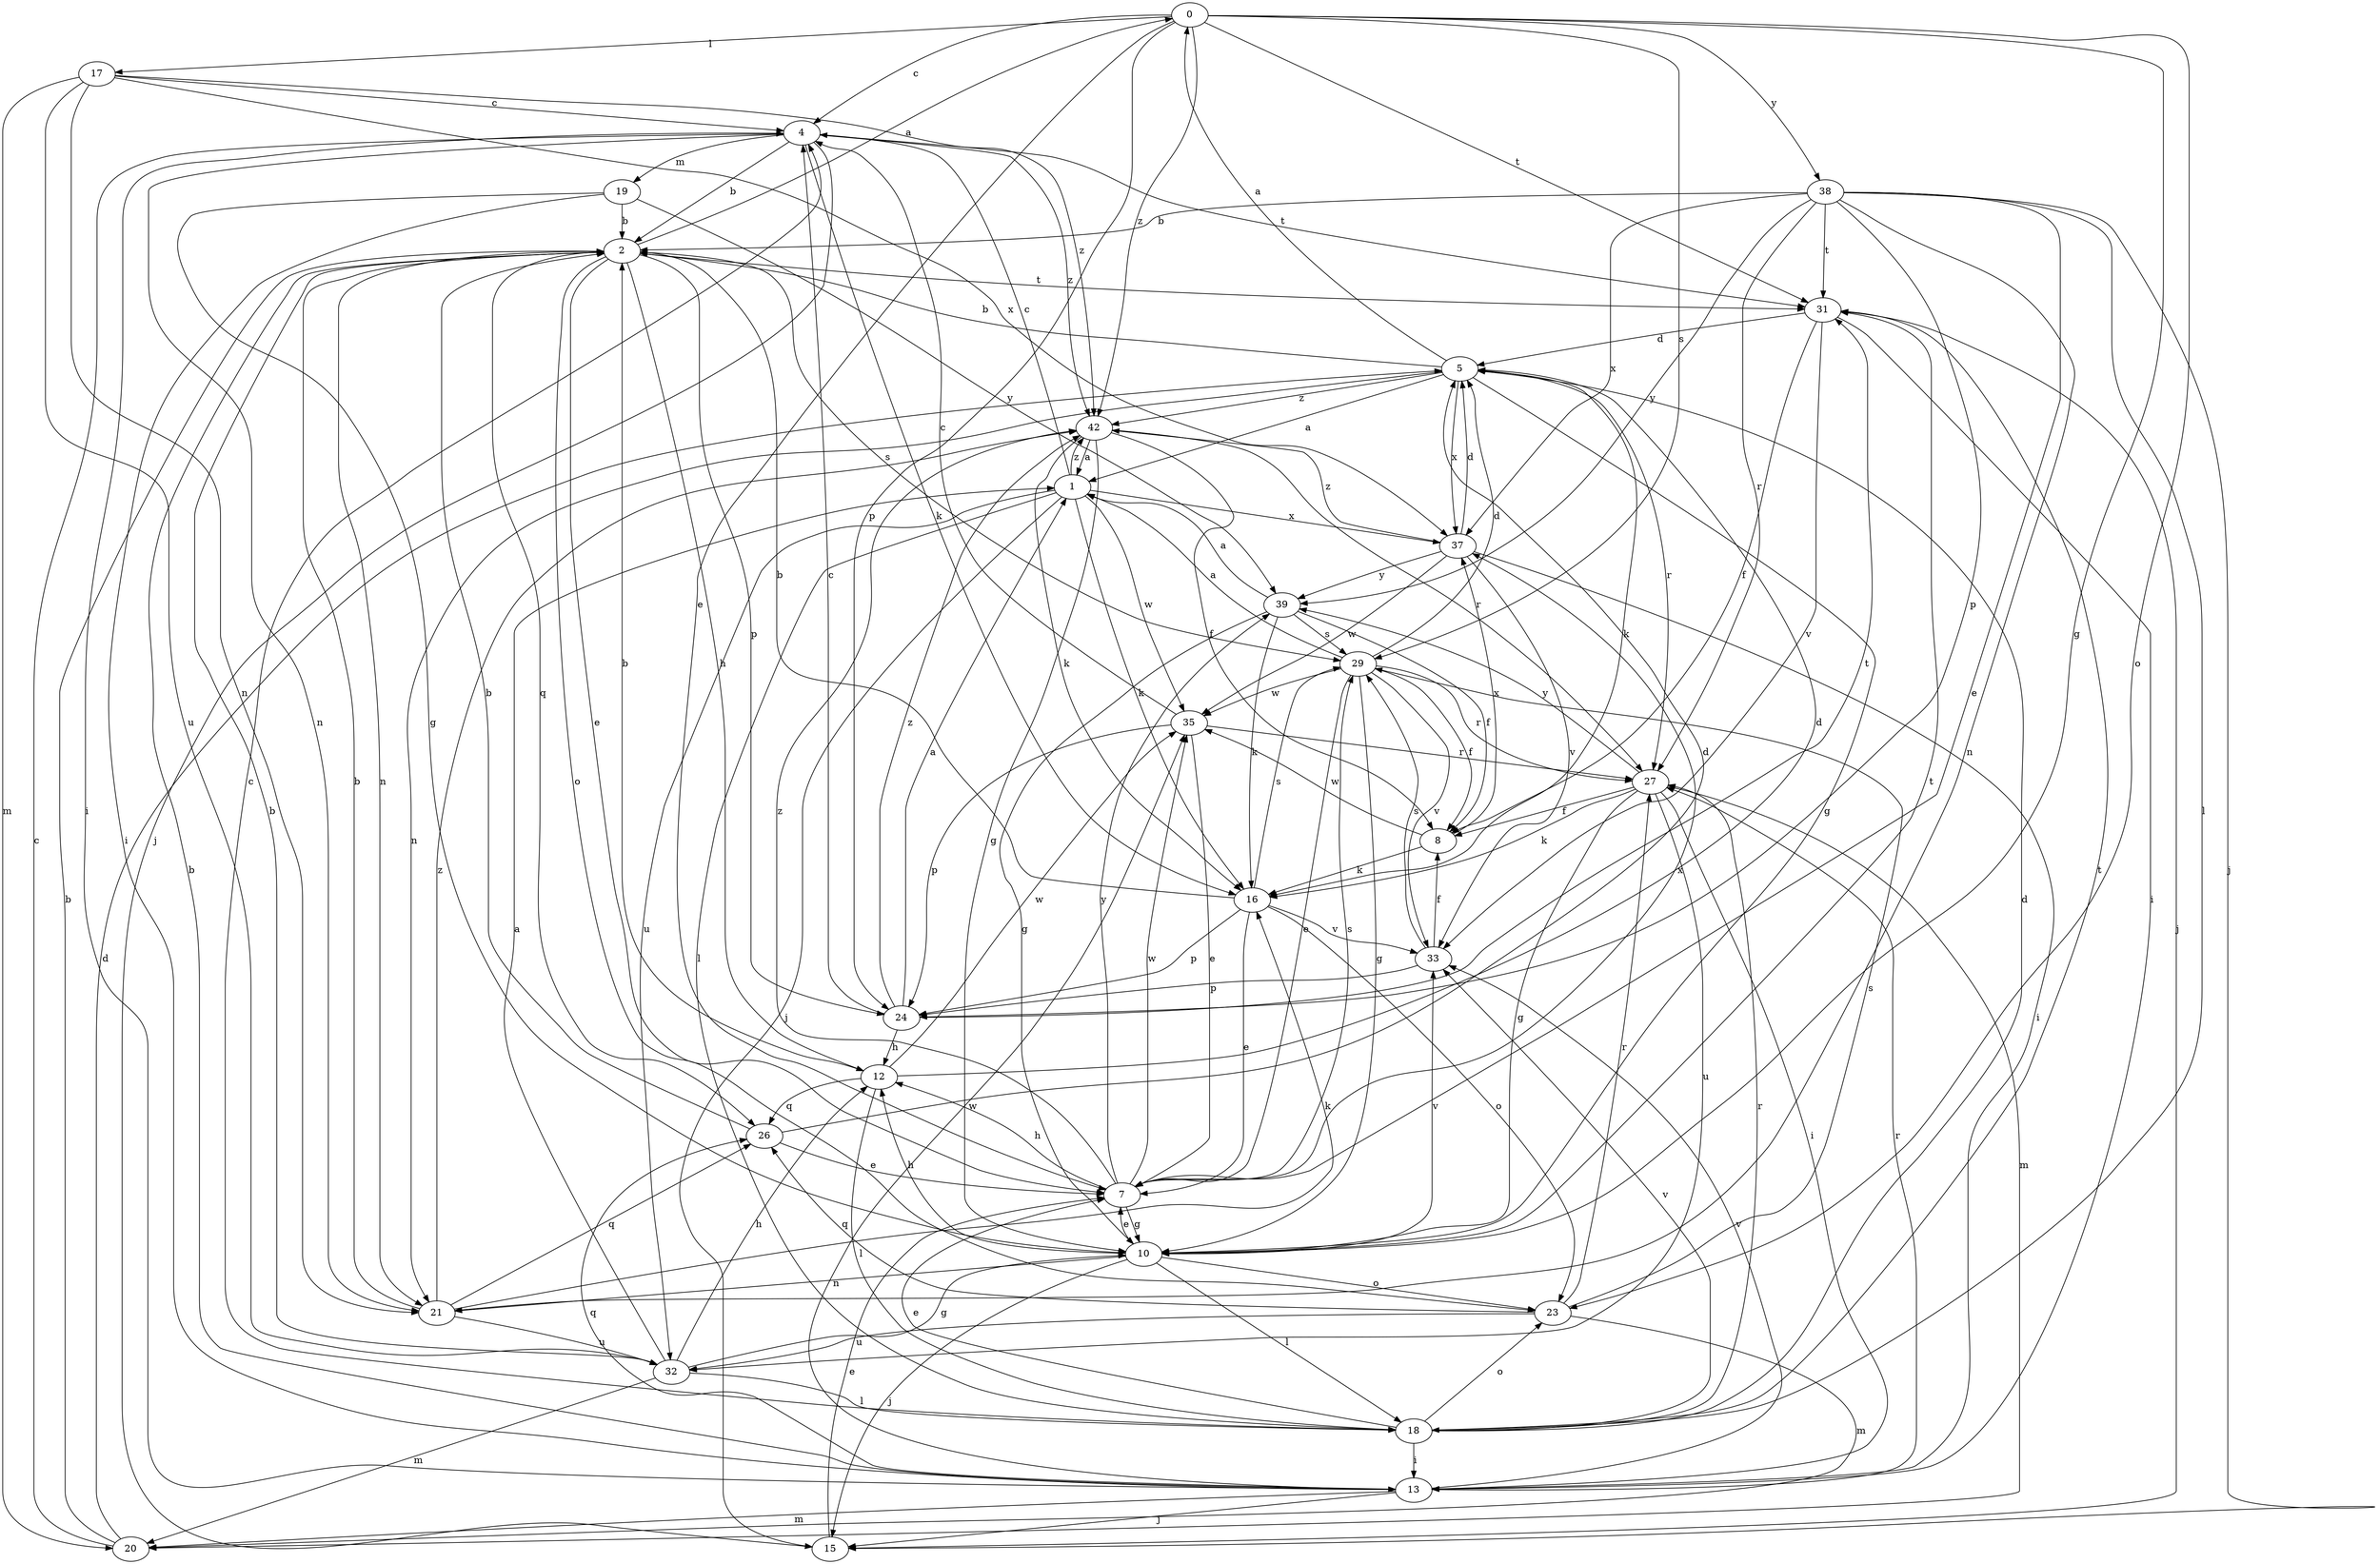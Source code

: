 strict digraph  {
0;
1;
2;
4;
5;
7;
8;
10;
12;
13;
15;
16;
17;
18;
19;
20;
21;
23;
24;
26;
27;
29;
31;
32;
33;
35;
37;
38;
39;
42;
0 -> 4  [label=c];
0 -> 7  [label=e];
0 -> 10  [label=g];
0 -> 17  [label=l];
0 -> 23  [label=o];
0 -> 24  [label=p];
0 -> 29  [label=s];
0 -> 31  [label=t];
0 -> 38  [label=y];
0 -> 42  [label=z];
1 -> 4  [label=c];
1 -> 15  [label=j];
1 -> 16  [label=k];
1 -> 18  [label=l];
1 -> 32  [label=u];
1 -> 35  [label=w];
1 -> 37  [label=x];
1 -> 42  [label=z];
2 -> 0  [label=a];
2 -> 7  [label=e];
2 -> 12  [label=h];
2 -> 21  [label=n];
2 -> 23  [label=o];
2 -> 24  [label=p];
2 -> 26  [label=q];
2 -> 29  [label=s];
2 -> 31  [label=t];
4 -> 2  [label=b];
4 -> 13  [label=i];
4 -> 15  [label=j];
4 -> 16  [label=k];
4 -> 19  [label=m];
4 -> 21  [label=n];
4 -> 31  [label=t];
4 -> 42  [label=z];
5 -> 0  [label=a];
5 -> 1  [label=a];
5 -> 2  [label=b];
5 -> 10  [label=g];
5 -> 16  [label=k];
5 -> 21  [label=n];
5 -> 27  [label=r];
5 -> 37  [label=x];
5 -> 42  [label=z];
7 -> 10  [label=g];
7 -> 12  [label=h];
7 -> 29  [label=s];
7 -> 35  [label=w];
7 -> 37  [label=x];
7 -> 39  [label=y];
7 -> 42  [label=z];
8 -> 16  [label=k];
8 -> 35  [label=w];
8 -> 37  [label=x];
10 -> 7  [label=e];
10 -> 12  [label=h];
10 -> 15  [label=j];
10 -> 18  [label=l];
10 -> 21  [label=n];
10 -> 23  [label=o];
10 -> 31  [label=t];
10 -> 33  [label=v];
12 -> 2  [label=b];
12 -> 5  [label=d];
12 -> 18  [label=l];
12 -> 26  [label=q];
12 -> 35  [label=w];
13 -> 2  [label=b];
13 -> 15  [label=j];
13 -> 20  [label=m];
13 -> 26  [label=q];
13 -> 27  [label=r];
13 -> 33  [label=v];
13 -> 35  [label=w];
15 -> 7  [label=e];
16 -> 2  [label=b];
16 -> 7  [label=e];
16 -> 23  [label=o];
16 -> 24  [label=p];
16 -> 29  [label=s];
16 -> 33  [label=v];
17 -> 4  [label=c];
17 -> 20  [label=m];
17 -> 21  [label=n];
17 -> 32  [label=u];
17 -> 37  [label=x];
17 -> 42  [label=z];
18 -> 4  [label=c];
18 -> 5  [label=d];
18 -> 7  [label=e];
18 -> 13  [label=i];
18 -> 23  [label=o];
18 -> 27  [label=r];
18 -> 31  [label=t];
18 -> 33  [label=v];
19 -> 2  [label=b];
19 -> 10  [label=g];
19 -> 13  [label=i];
19 -> 39  [label=y];
20 -> 2  [label=b];
20 -> 4  [label=c];
20 -> 5  [label=d];
21 -> 2  [label=b];
21 -> 16  [label=k];
21 -> 26  [label=q];
21 -> 32  [label=u];
21 -> 42  [label=z];
23 -> 20  [label=m];
23 -> 26  [label=q];
23 -> 27  [label=r];
23 -> 29  [label=s];
23 -> 32  [label=u];
24 -> 1  [label=a];
24 -> 4  [label=c];
24 -> 12  [label=h];
24 -> 31  [label=t];
24 -> 42  [label=z];
26 -> 2  [label=b];
26 -> 5  [label=d];
26 -> 7  [label=e];
27 -> 8  [label=f];
27 -> 10  [label=g];
27 -> 13  [label=i];
27 -> 16  [label=k];
27 -> 20  [label=m];
27 -> 32  [label=u];
27 -> 39  [label=y];
29 -> 1  [label=a];
29 -> 5  [label=d];
29 -> 7  [label=e];
29 -> 8  [label=f];
29 -> 10  [label=g];
29 -> 27  [label=r];
29 -> 33  [label=v];
29 -> 35  [label=w];
31 -> 5  [label=d];
31 -> 8  [label=f];
31 -> 13  [label=i];
31 -> 15  [label=j];
31 -> 33  [label=v];
32 -> 1  [label=a];
32 -> 2  [label=b];
32 -> 10  [label=g];
32 -> 12  [label=h];
32 -> 18  [label=l];
32 -> 20  [label=m];
33 -> 8  [label=f];
33 -> 24  [label=p];
33 -> 29  [label=s];
35 -> 4  [label=c];
35 -> 7  [label=e];
35 -> 24  [label=p];
35 -> 27  [label=r];
37 -> 5  [label=d];
37 -> 13  [label=i];
37 -> 33  [label=v];
37 -> 35  [label=w];
37 -> 39  [label=y];
37 -> 42  [label=z];
38 -> 2  [label=b];
38 -> 7  [label=e];
38 -> 15  [label=j];
38 -> 18  [label=l];
38 -> 21  [label=n];
38 -> 24  [label=p];
38 -> 27  [label=r];
38 -> 31  [label=t];
38 -> 37  [label=x];
38 -> 39  [label=y];
39 -> 1  [label=a];
39 -> 8  [label=f];
39 -> 10  [label=g];
39 -> 16  [label=k];
39 -> 29  [label=s];
42 -> 1  [label=a];
42 -> 8  [label=f];
42 -> 10  [label=g];
42 -> 16  [label=k];
42 -> 27  [label=r];
}
